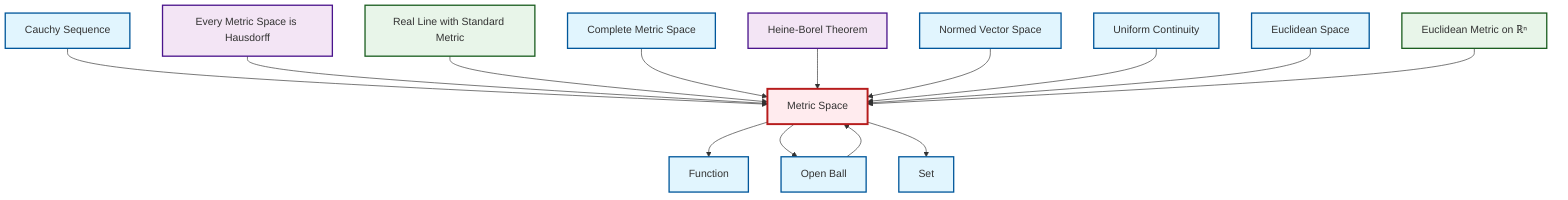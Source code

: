 graph TD
    classDef definition fill:#e1f5fe,stroke:#01579b,stroke-width:2px
    classDef theorem fill:#f3e5f5,stroke:#4a148c,stroke-width:2px
    classDef axiom fill:#fff3e0,stroke:#e65100,stroke-width:2px
    classDef example fill:#e8f5e9,stroke:#1b5e20,stroke-width:2px
    classDef current fill:#ffebee,stroke:#b71c1c,stroke-width:3px
    ex-euclidean-metric["Euclidean Metric on ℝⁿ"]:::example
    def-metric-space["Metric Space"]:::definition
    def-normed-vector-space["Normed Vector Space"]:::definition
    def-complete-metric-space["Complete Metric Space"]:::definition
    def-cauchy-sequence["Cauchy Sequence"]:::definition
    def-function["Function"]:::definition
    def-set["Set"]:::definition
    ex-real-line-metric["Real Line with Standard Metric"]:::example
    thm-metric-hausdorff["Every Metric Space is Hausdorff"]:::theorem
    def-euclidean-space["Euclidean Space"]:::definition
    thm-heine-borel["Heine-Borel Theorem"]:::theorem
    def-open-ball["Open Ball"]:::definition
    def-uniform-continuity["Uniform Continuity"]:::definition
    def-cauchy-sequence --> def-metric-space
    thm-metric-hausdorff --> def-metric-space
    ex-real-line-metric --> def-metric-space
    def-complete-metric-space --> def-metric-space
    def-metric-space --> def-function
    def-metric-space --> def-open-ball
    thm-heine-borel --> def-metric-space
    def-normed-vector-space --> def-metric-space
    def-uniform-continuity --> def-metric-space
    def-euclidean-space --> def-metric-space
    def-open-ball --> def-metric-space
    def-metric-space --> def-set
    ex-euclidean-metric --> def-metric-space
    class def-metric-space current